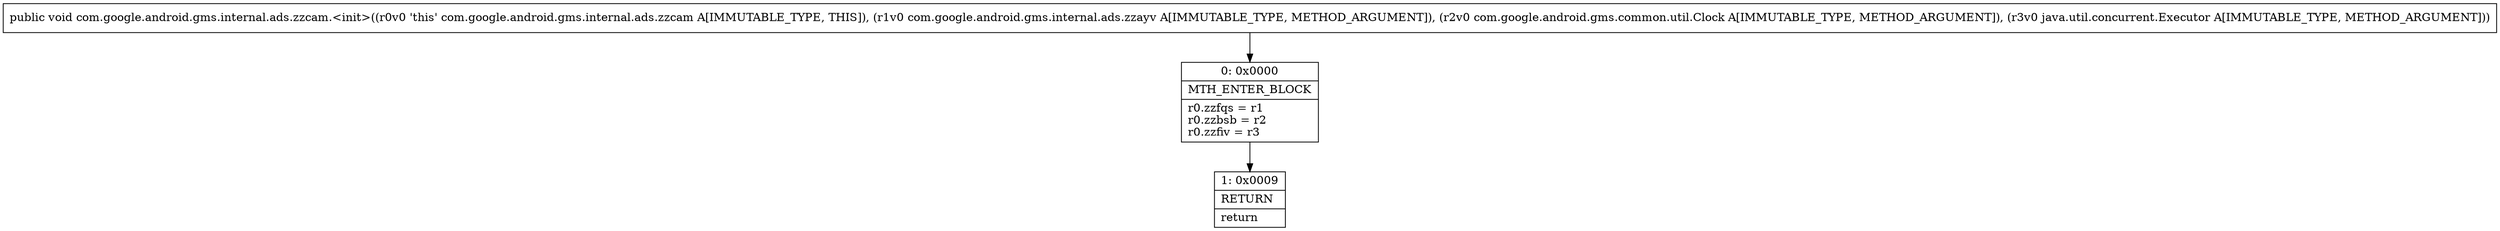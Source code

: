 digraph "CFG forcom.google.android.gms.internal.ads.zzcam.\<init\>(Lcom\/google\/android\/gms\/internal\/ads\/zzayv;Lcom\/google\/android\/gms\/common\/util\/Clock;Ljava\/util\/concurrent\/Executor;)V" {
Node_0 [shape=record,label="{0\:\ 0x0000|MTH_ENTER_BLOCK\l|r0.zzfqs = r1\lr0.zzbsb = r2\lr0.zzfiv = r3\l}"];
Node_1 [shape=record,label="{1\:\ 0x0009|RETURN\l|return\l}"];
MethodNode[shape=record,label="{public void com.google.android.gms.internal.ads.zzcam.\<init\>((r0v0 'this' com.google.android.gms.internal.ads.zzcam A[IMMUTABLE_TYPE, THIS]), (r1v0 com.google.android.gms.internal.ads.zzayv A[IMMUTABLE_TYPE, METHOD_ARGUMENT]), (r2v0 com.google.android.gms.common.util.Clock A[IMMUTABLE_TYPE, METHOD_ARGUMENT]), (r3v0 java.util.concurrent.Executor A[IMMUTABLE_TYPE, METHOD_ARGUMENT])) }"];
MethodNode -> Node_0;
Node_0 -> Node_1;
}

